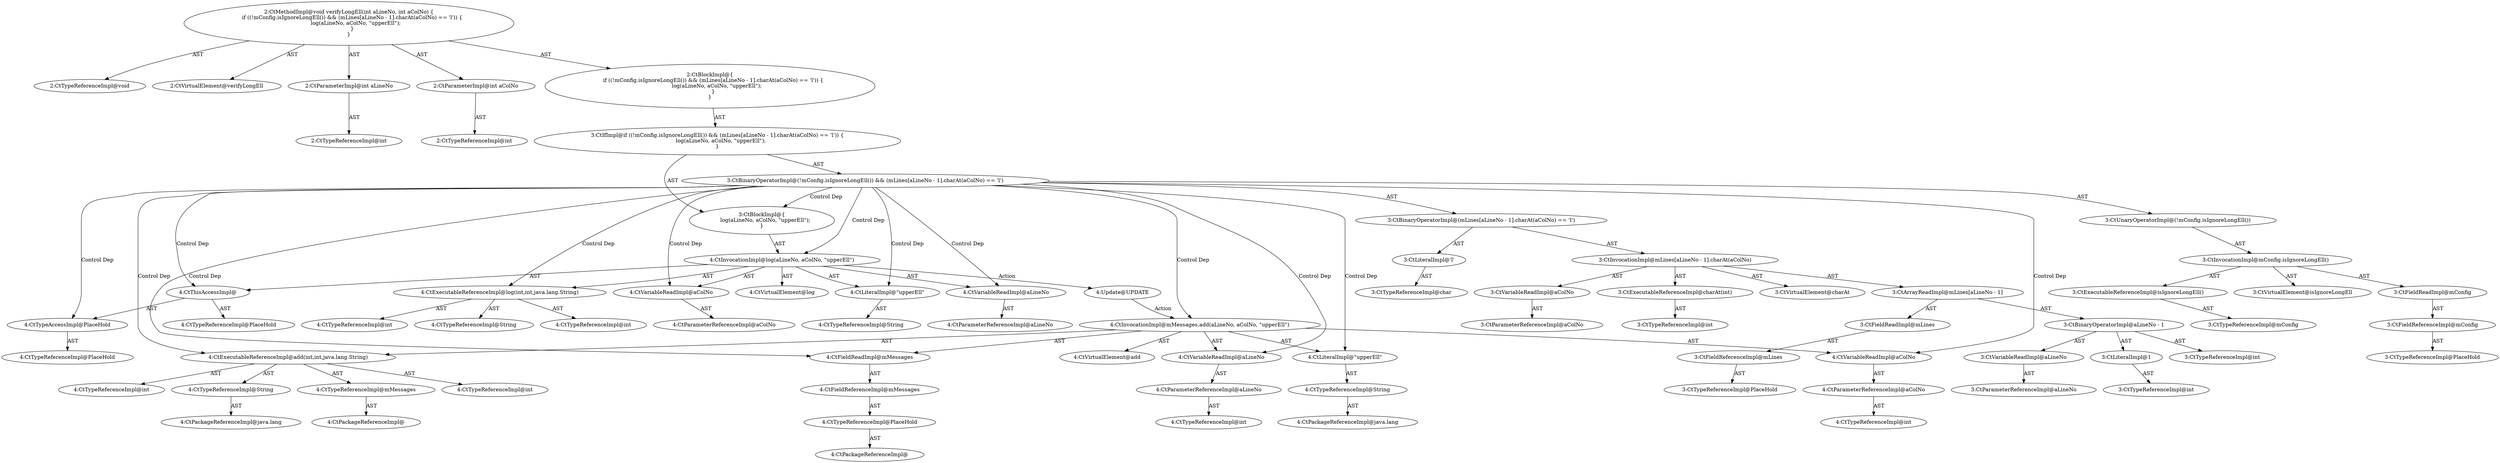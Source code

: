 digraph "verifyLongEll#?,int,int" {
0 [label="2:CtTypeReferenceImpl@void" shape=ellipse]
1 [label="2:CtVirtualElement@verifyLongEll" shape=ellipse]
2 [label="2:CtParameterImpl@int aLineNo" shape=ellipse]
3 [label="2:CtTypeReferenceImpl@int" shape=ellipse]
4 [label="2:CtParameterImpl@int aColNo" shape=ellipse]
5 [label="2:CtTypeReferenceImpl@int" shape=ellipse]
6 [label="3:CtExecutableReferenceImpl@isIgnoreLongEll()" shape=ellipse]
7 [label="3:CtTypeReferenceImpl@mConfig" shape=ellipse]
8 [label="3:CtVirtualElement@isIgnoreLongEll" shape=ellipse]
9 [label="3:CtFieldReferenceImpl@mConfig" shape=ellipse]
10 [label="3:CtTypeReferenceImpl@PlaceHold" shape=ellipse]
11 [label="3:CtFieldReadImpl@mConfig" shape=ellipse]
12 [label="3:CtInvocationImpl@mConfig.isIgnoreLongEll()" shape=ellipse]
13 [label="3:CtUnaryOperatorImpl@(!mConfig.isIgnoreLongEll())" shape=ellipse]
14 [label="3:CtExecutableReferenceImpl@charAt(int)" shape=ellipse]
15 [label="3:CtTypeReferenceImpl@int" shape=ellipse]
16 [label="3:CtVirtualElement@charAt" shape=ellipse]
17 [label="3:CtFieldReferenceImpl@mLines" shape=ellipse]
18 [label="3:CtTypeReferenceImpl@PlaceHold" shape=ellipse]
19 [label="3:CtFieldReadImpl@mLines" shape=ellipse]
20 [label="3:CtVariableReadImpl@aLineNo" shape=ellipse]
21 [label="3:CtParameterReferenceImpl@aLineNo" shape=ellipse]
22 [label="3:CtLiteralImpl@1" shape=ellipse]
23 [label="3:CtTypeReferenceImpl@int" shape=ellipse]
24 [label="3:CtBinaryOperatorImpl@aLineNo - 1" shape=ellipse]
25 [label="3:CtTypeReferenceImpl@int" shape=ellipse]
26 [label="3:CtArrayReadImpl@mLines[aLineNo - 1]" shape=ellipse]
27 [label="3:CtVariableReadImpl@aColNo" shape=ellipse]
28 [label="3:CtParameterReferenceImpl@aColNo" shape=ellipse]
29 [label="3:CtInvocationImpl@mLines[aLineNo - 1].charAt(aColNo)" shape=ellipse]
30 [label="3:CtLiteralImpl@'l'" shape=ellipse]
31 [label="3:CtTypeReferenceImpl@char" shape=ellipse]
32 [label="3:CtBinaryOperatorImpl@(mLines[aLineNo - 1].charAt(aColNo) == 'l')" shape=ellipse]
33 [label="3:CtBinaryOperatorImpl@(!mConfig.isIgnoreLongEll()) && (mLines[aLineNo - 1].charAt(aColNo) == 'l')" shape=ellipse]
34 [label="4:CtExecutableReferenceImpl@log(int,int,java.lang.String)" shape=ellipse]
35 [label="4:CtTypeReferenceImpl@int" shape=ellipse]
36 [label="4:CtTypeReferenceImpl@int" shape=ellipse]
37 [label="4:CtTypeReferenceImpl@String" shape=ellipse]
38 [label="4:CtVirtualElement@log" shape=ellipse]
39 [label="4:CtTypeAccessImpl@PlaceHold" shape=ellipse]
40 [label="4:CtTypeReferenceImpl@PlaceHold" shape=ellipse]
41 [label="4:CtThisAccessImpl@" shape=ellipse]
42 [label="4:CtTypeReferenceImpl@PlaceHold" shape=ellipse]
43 [label="4:CtVariableReadImpl@aLineNo" shape=ellipse]
44 [label="4:CtParameterReferenceImpl@aLineNo" shape=ellipse]
45 [label="4:CtVariableReadImpl@aColNo" shape=ellipse]
46 [label="4:CtParameterReferenceImpl@aColNo" shape=ellipse]
47 [label="4:CtLiteralImpl@\"upperEll\"" shape=ellipse]
48 [label="4:CtTypeReferenceImpl@String" shape=ellipse]
49 [label="4:CtInvocationImpl@log(aLineNo, aColNo, \"upperEll\")" shape=ellipse]
50 [label="3:CtBlockImpl@\{
    log(aLineNo, aColNo, \"upperEll\");
\}" shape=ellipse]
51 [label="3:CtIfImpl@if ((!mConfig.isIgnoreLongEll()) && (mLines[aLineNo - 1].charAt(aColNo) == 'l')) \{
    log(aLineNo, aColNo, \"upperEll\");
\}" shape=ellipse]
52 [label="2:CtBlockImpl@\{
    if ((!mConfig.isIgnoreLongEll()) && (mLines[aLineNo - 1].charAt(aColNo) == 'l')) \{
        log(aLineNo, aColNo, \"upperEll\");
    \}
\}" shape=ellipse]
53 [label="2:CtMethodImpl@void verifyLongEll(int aLineNo, int aColNo) \{
    if ((!mConfig.isIgnoreLongEll()) && (mLines[aLineNo - 1].charAt(aColNo) == 'l')) \{
        log(aLineNo, aColNo, \"upperEll\");
    \}
\}" shape=ellipse]
54 [label="4:Update@UPDATE" shape=ellipse]
55 [label="4:CtPackageReferenceImpl@" shape=ellipse]
56 [label="4:CtTypeReferenceImpl@PlaceHold" shape=ellipse]
57 [label="4:CtFieldReferenceImpl@mMessages" shape=ellipse]
58 [label="4:CtFieldReadImpl@mMessages" shape=ellipse]
59 [label="4:CtPackageReferenceImpl@" shape=ellipse]
60 [label="4:CtTypeReferenceImpl@mMessages" shape=ellipse]
61 [label="4:CtTypeReferenceImpl@int" shape=ellipse]
62 [label="4:CtTypeReferenceImpl@int" shape=ellipse]
63 [label="4:CtPackageReferenceImpl@java.lang" shape=ellipse]
64 [label="4:CtTypeReferenceImpl@String" shape=ellipse]
65 [label="4:CtExecutableReferenceImpl@add(int,int,java.lang.String)" shape=ellipse]
66 [label="4:CtTypeReferenceImpl@int" shape=ellipse]
67 [label="4:CtParameterReferenceImpl@aLineNo" shape=ellipse]
68 [label="4:CtVariableReadImpl@aLineNo" shape=ellipse]
69 [label="4:CtTypeReferenceImpl@int" shape=ellipse]
70 [label="4:CtParameterReferenceImpl@aColNo" shape=ellipse]
71 [label="4:CtVariableReadImpl@aColNo" shape=ellipse]
72 [label="4:CtPackageReferenceImpl@java.lang" shape=ellipse]
73 [label="4:CtTypeReferenceImpl@String" shape=ellipse]
74 [label="4:CtLiteralImpl@\"upperEll\"" shape=ellipse]
75 [label="4:CtInvocationImpl@mMessages.add(aLineNo, aColNo, \"upperEll\")" shape=ellipse]
76 [label="4:CtVirtualElement@add" shape=ellipse]
2 -> 3 [label="AST"];
4 -> 5 [label="AST"];
6 -> 7 [label="AST"];
9 -> 10 [label="AST"];
11 -> 9 [label="AST"];
12 -> 8 [label="AST"];
12 -> 11 [label="AST"];
12 -> 6 [label="AST"];
13 -> 12 [label="AST"];
14 -> 15 [label="AST"];
17 -> 18 [label="AST"];
19 -> 17 [label="AST"];
20 -> 21 [label="AST"];
22 -> 23 [label="AST"];
24 -> 25 [label="AST"];
24 -> 20 [label="AST"];
24 -> 22 [label="AST"];
26 -> 19 [label="AST"];
26 -> 24 [label="AST"];
27 -> 28 [label="AST"];
29 -> 16 [label="AST"];
29 -> 26 [label="AST"];
29 -> 14 [label="AST"];
29 -> 27 [label="AST"];
30 -> 31 [label="AST"];
32 -> 29 [label="AST"];
32 -> 30 [label="AST"];
33 -> 13 [label="AST"];
33 -> 32 [label="AST"];
33 -> 50 [label="Control Dep"];
33 -> 49 [label="Control Dep"];
33 -> 34 [label="Control Dep"];
33 -> 41 [label="Control Dep"];
33 -> 39 [label="Control Dep"];
33 -> 43 [label="Control Dep"];
33 -> 45 [label="Control Dep"];
33 -> 47 [label="Control Dep"];
33 -> 58 [label="Control Dep"];
33 -> 65 [label="Control Dep"];
33 -> 68 [label="Control Dep"];
33 -> 71 [label="Control Dep"];
33 -> 74 [label="Control Dep"];
33 -> 75 [label="Control Dep"];
34 -> 35 [label="AST"];
34 -> 36 [label="AST"];
34 -> 37 [label="AST"];
39 -> 40 [label="AST"];
41 -> 42 [label="AST"];
41 -> 39 [label="AST"];
43 -> 44 [label="AST"];
45 -> 46 [label="AST"];
47 -> 48 [label="AST"];
49 -> 38 [label="AST"];
49 -> 41 [label="AST"];
49 -> 34 [label="AST"];
49 -> 43 [label="AST"];
49 -> 45 [label="AST"];
49 -> 47 [label="AST"];
49 -> 54 [label="Action"];
50 -> 49 [label="AST"];
51 -> 33 [label="AST"];
51 -> 50 [label="AST"];
52 -> 51 [label="AST"];
53 -> 1 [label="AST"];
53 -> 0 [label="AST"];
53 -> 2 [label="AST"];
53 -> 4 [label="AST"];
53 -> 52 [label="AST"];
54 -> 75 [label="Action"];
56 -> 55 [label="AST"];
57 -> 56 [label="AST"];
58 -> 57 [label="AST"];
60 -> 59 [label="AST"];
64 -> 63 [label="AST"];
65 -> 60 [label="AST"];
65 -> 61 [label="AST"];
65 -> 62 [label="AST"];
65 -> 64 [label="AST"];
67 -> 66 [label="AST"];
68 -> 67 [label="AST"];
70 -> 69 [label="AST"];
71 -> 70 [label="AST"];
73 -> 72 [label="AST"];
74 -> 73 [label="AST"];
75 -> 76 [label="AST"];
75 -> 58 [label="AST"];
75 -> 65 [label="AST"];
75 -> 68 [label="AST"];
75 -> 71 [label="AST"];
75 -> 74 [label="AST"];
}